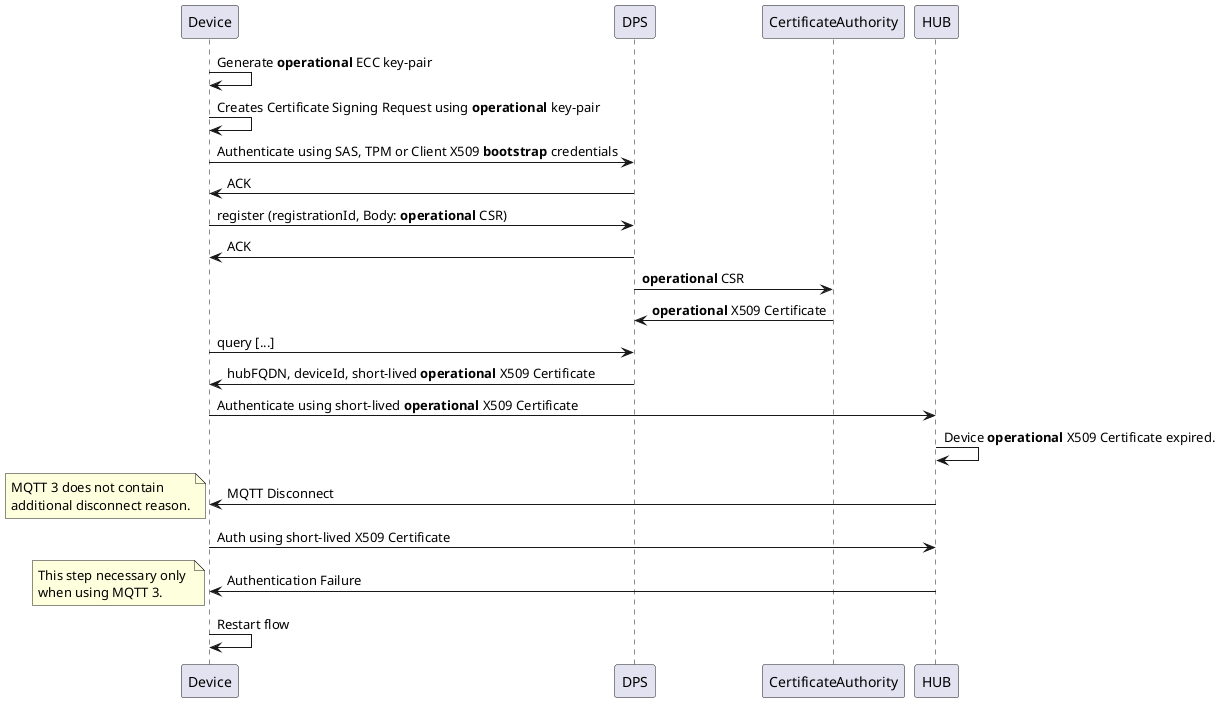 @startuml dpsCSR
Device -> Device: Generate **operational** ECC key-pair
Device -> Device: Creates Certificate Signing Request using **operational** key-pair
Device -> DPS: Authenticate using SAS, TPM or Client X509 **bootstrap** credentials
DPS -> Device: ACK
Device -> DPS: register (registrationId, Body: **operational** CSR)
DPS -> Device: ACK
DPS -> CertificateAuthority: **operational** CSR
DPS <- CertificateAuthority: **operational** X509 Certificate
Device -> DPS: query [...]
DPS -> Device: hubFQDN, deviceId, short-lived **operational** X509 Certificate
Device -> HUB: Authenticate using short-lived **operational** X509 Certificate
HUB->HUB: Device **operational** X509 Certificate expired.
Device <- HUB: MQTT Disconnect
note left
  MQTT 3 does not contain 
  additional disconnect reason.
end note
Device -> HUB: Auth using short-lived X509 Certificate
Device <- HUB: Authentication Failure
note left
  This step necessary only 
  when using MQTT 3.
end note
Device -> Device: Restart flow

@enduml

